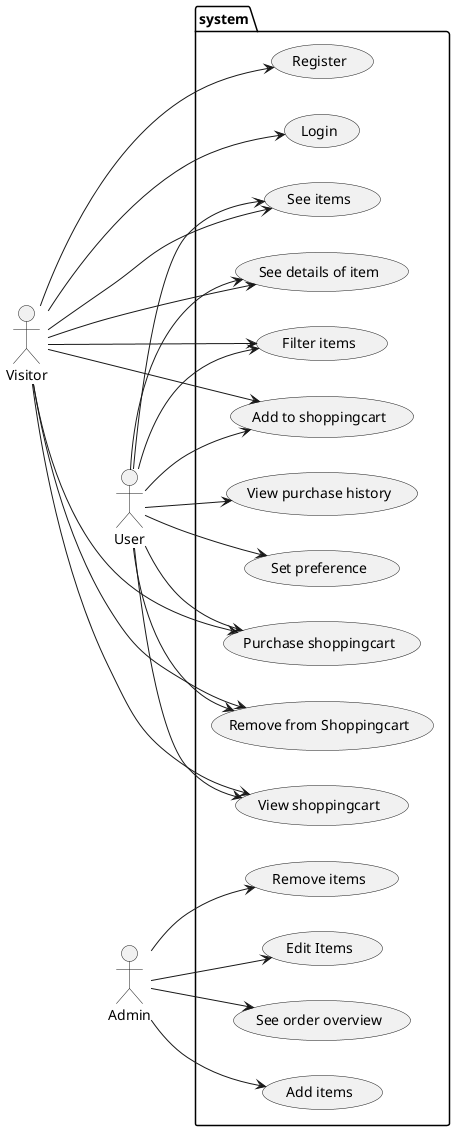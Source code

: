 @startuml
left to right direction
actor Visitor as V
actor User as U
actor Admin as A

package system{
    usecase "See items" as SI
    usecase "See details of item" as SD
    usecase "Filter items" as FI
    usecase "Add to shoppingcart" as AtS
    usecase "Remove from Shoppingcart" as RfS
    usecase "View shoppingcart" as VS
    usecase "Purchase shoppingcart" as PS
    usecase "Register" as R
    usecase "Login" as L
    usecase "Set preference" as SP
    usecase "View purchase history" as VPH
    usecase "Add items" as AI
    usecase "Remove items" as RI
    usecase "Edit Items" as EI
    usecase "See order overview" as SOO
}
V ---> SI
V ---> SD
V ---> FI
V ---> AtS
V ---> RfS
V ---> VS
V ---> PS
V ---> R
V ---> L

U --> SI
U --> SD
U --> FI
U --> AtS
U --> RfS
U --> VS
U --> PS
U --> SP
U --> VPH

A --> AI
A --> RI
A --> EI
A --> SOO
@enduml